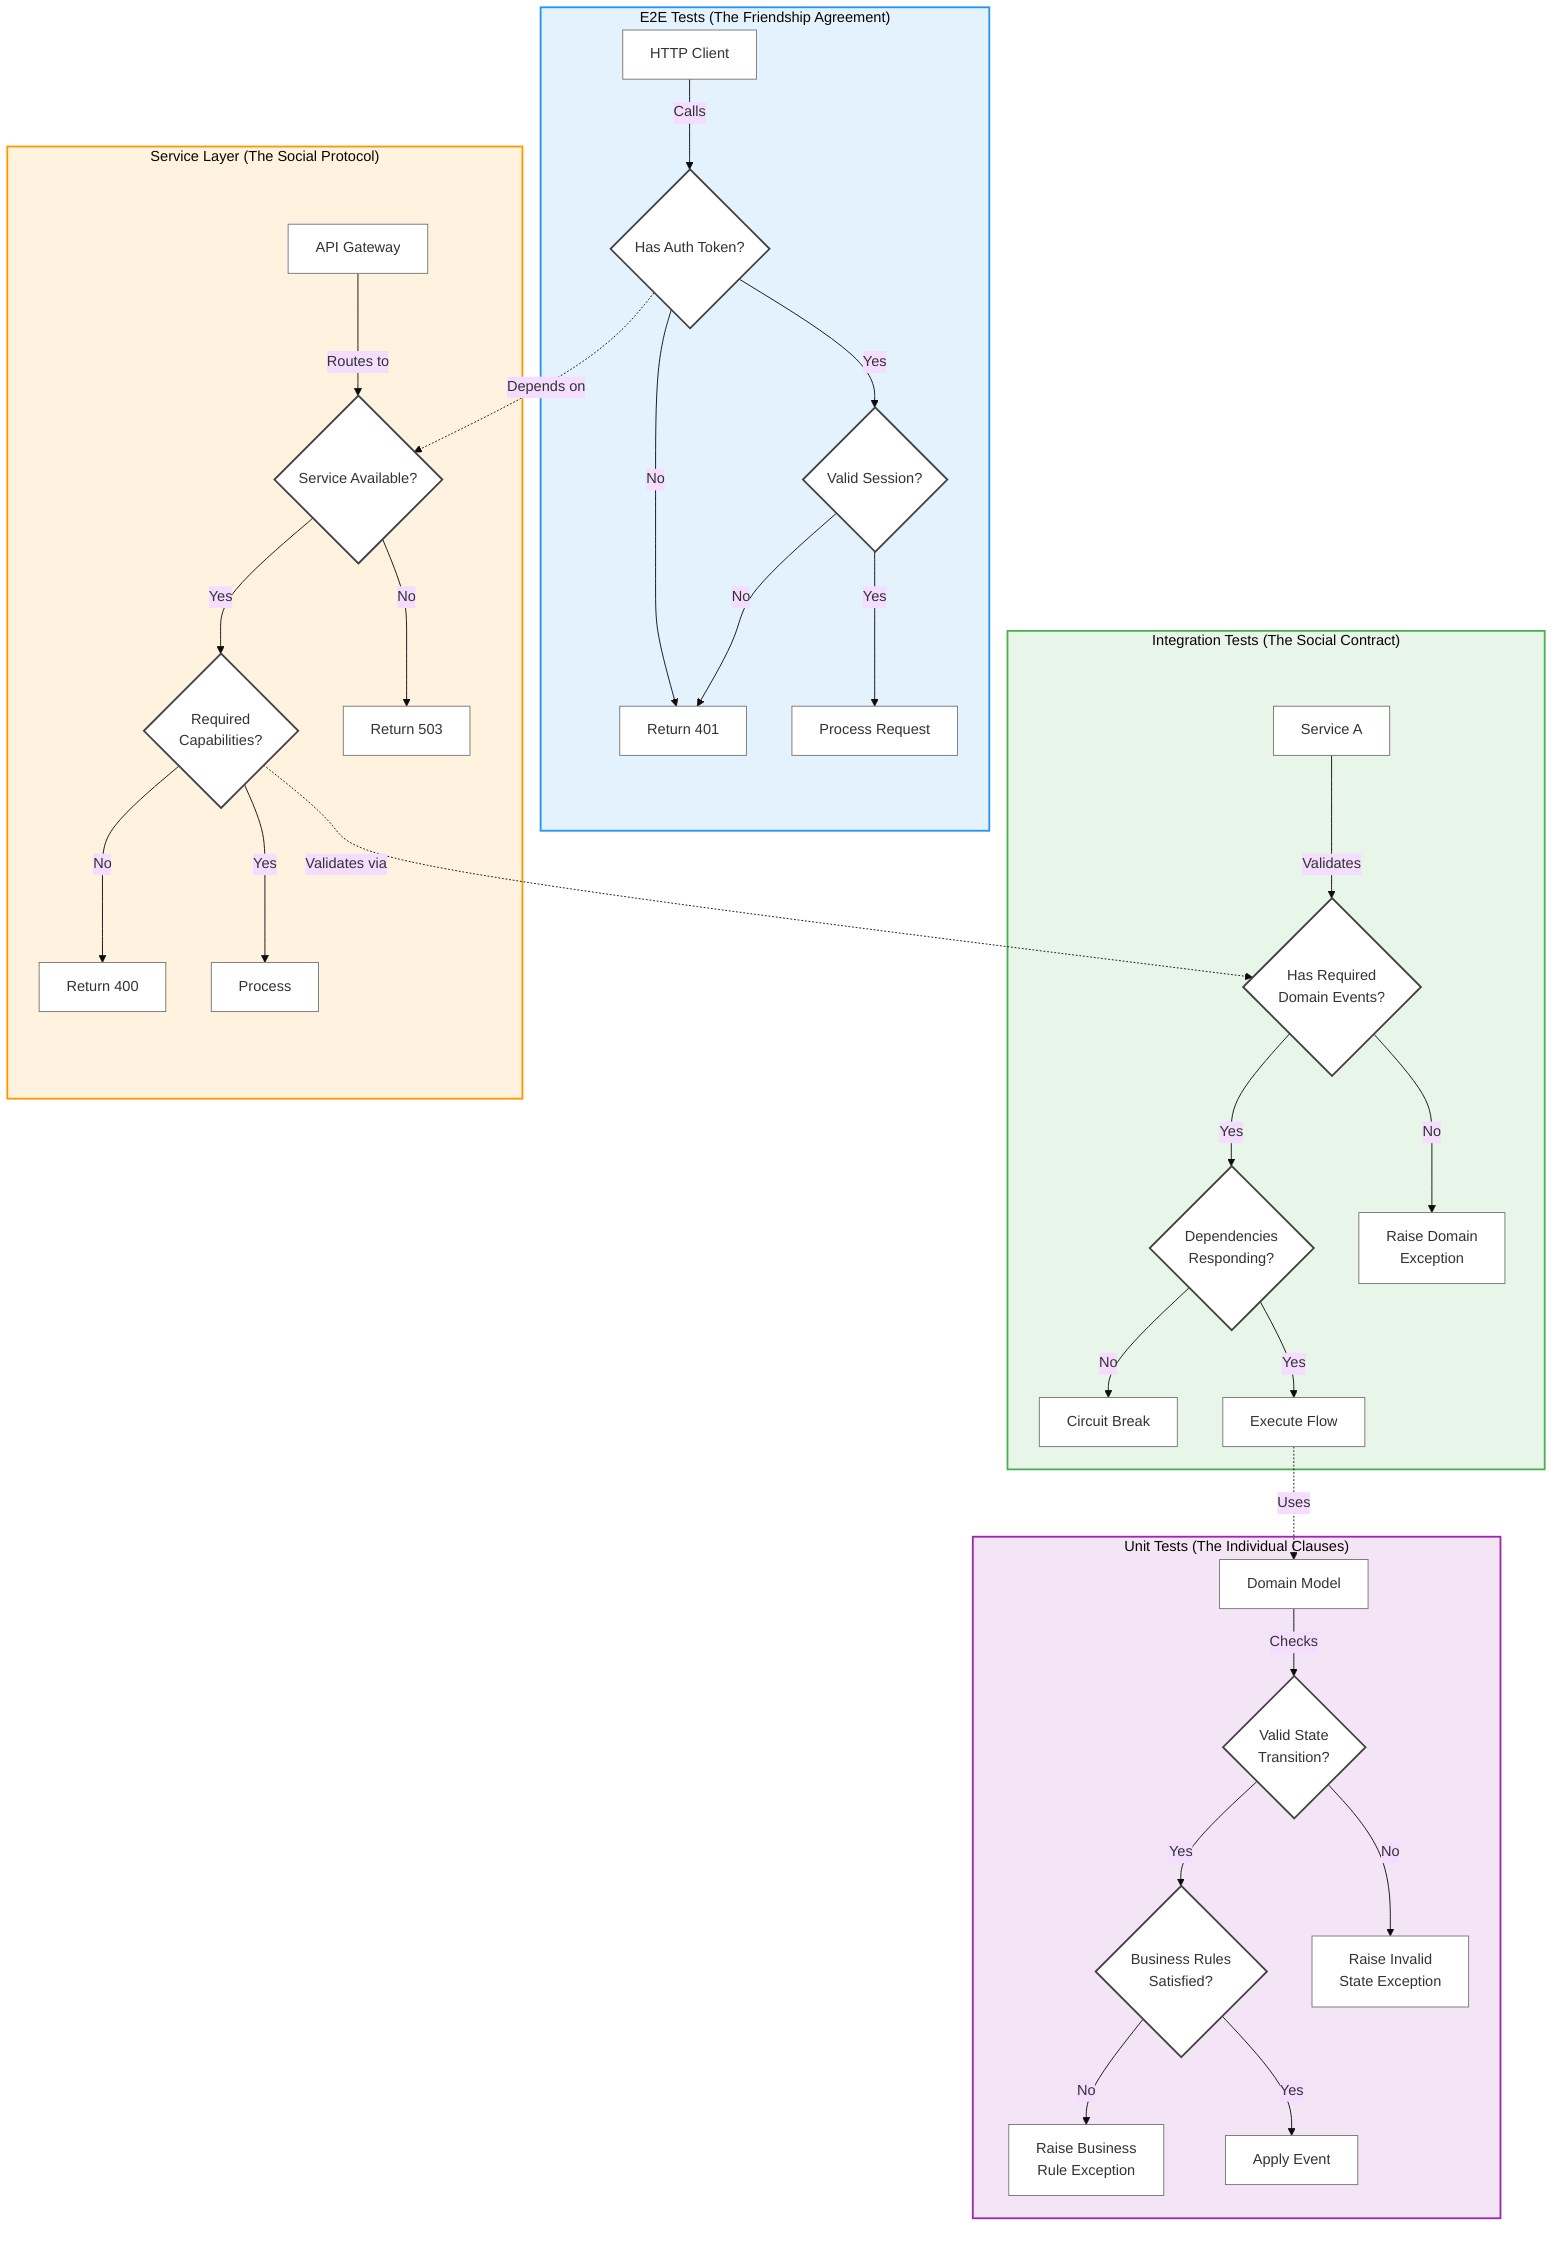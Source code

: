 %%{init: {'theme': 'base', 'themeVariables': { 'fontSize': '16px', 'fontFamily': 'arial', 'lineWidth': '2px' }}}%%

flowchart TD
    subgraph E2E["E2E Tests (The Friendship Agreement)"]
        direction TB
        E1[HTTP Client] -->|Calls| E2{Has Auth Token?}
        E2 -->|Yes| E3{Valid Session?}
        E2 -->|No| E4[Return 401]
        E3 -->|No| E4
        E3 -->|Yes| E5[Process Request]
    end

    subgraph Integration["Integration Tests (The Social Contract)"]
        direction TB
        I1[Service A] -->|Validates| I2{"Has Required\nDomain Events?"}
        I2 -->|Yes| I3{"Dependencies\nResponding?"}
        I2 -->|No| I4[Raise Domain\nException]
        I3 -->|No| I5[Circuit Break]
        I3 -->|Yes| I6[Execute Flow]
    end

    subgraph Unit["Unit Tests (The Individual Clauses)"]
        direction TB
        U1[Domain Model] -->|Checks| U2{"Valid State\nTransition?"}
        U2 -->|Yes| U3{"Business Rules\nSatisfied?"}
        U2 -->|No| U4[Raise Invalid\nState Exception]
        U3 -->|No| U5[Raise Business\nRule Exception]
        U3 -->|Yes| U6[Apply Event]
    end

    subgraph Services["Service Layer (The Social Protocol)"]
        direction TB
        S1[API Gateway] -->|Routes to| S2{Service Available?}
        S2 -->|Yes| S3{"Required\nCapabilities?"}
        S2 -->|No| S4[Return 503]
        S3 -->|No| S5[Return 400]
        S3 -->|Yes| S6[Process]
    end

    E2 -.->|Depends on| S2
    S3 -.->|Validates via| I2
    I6 -.->|Uses| U1

    style E2E fill:#e3f2fd,stroke:#2196f3,stroke-width:2px
    style Integration fill:#e8f5e9,stroke:#4caf50,stroke-width:2px
    style Unit fill:#f3e5f5,stroke:#9c27b0,stroke-width:2px
    style Services fill:#fff3e0,stroke:#ff9800,stroke-width:2px

    classDef condition fill:#ffffff,stroke:#424242,stroke-width:2px
    class E2,E3,I2,I3,U2,U3,S2,S3 condition

    classDef action fill:#ffffff,stroke:#757575,stroke-width:1px
    class E1,E4,E5,I1,I4,I5,I6,U1,U4,U5,U6,S1,S4,S5,S6 action